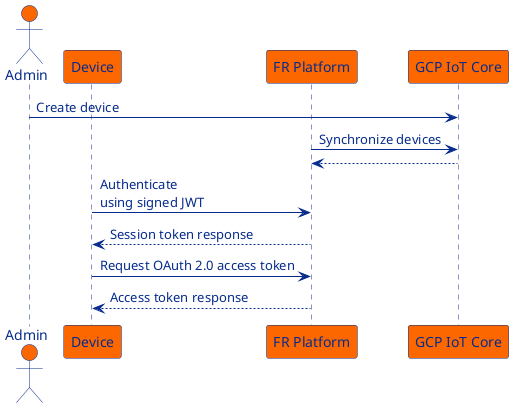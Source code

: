 @startuml

skinparam sequence {
    ArrowFontColor #062b8c
    ArrowColor #062b8c
    LifeLineBorderColor #062b8c

    ParticipantBorderColor #062b8c
    ParticipantBackgroundColor #fc6700
    ParticipantFontColor #062b8c

    ActorBorderColor #062b8c
    ActorBackgroundColor #fc6700
    ActorFontColor #062b8c
}

actor "Admin" as ad
participant Device as dv
participant "FR Platform" as fr
participant "GCP IoT Core" as gcp

ad -> gcp : Create device
fr -> gcp : Synchronize devices
gcp --> fr

dv -> fr : Authenticate\nusing signed JWT
fr --> dv : Session token response

dv -> fr : Request OAuth 2.0 access token
fr --> dv : Access token response


@enduml